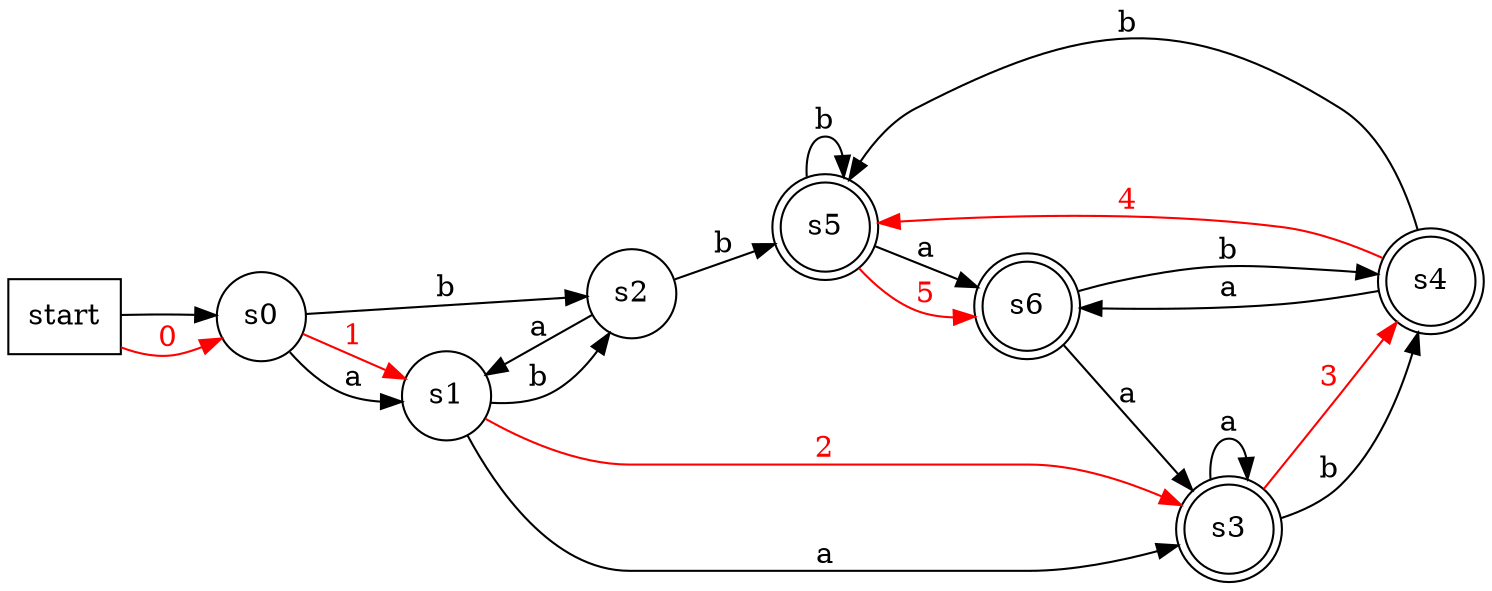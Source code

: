 digraph dfa {
rankdir = LR;
start -> s0;
s0 -> s1 [label = "a"];
s0 -> s2 [label = "b"];
s1 -> s3 [label = "a"];
s1 -> s2 [label = "b"];
s2 -> s1 [label = "a"];
s2 -> s5 [label = "b"];
s3 -> s3 [label = "a"];
s3 -> s4 [label = "b"];
s4 -> s6 [label = "a"];
s4 -> s5 [label = "b"];
s5 -> s6 [label = "a"];
s5 -> s5 [label = "b"];
s6 -> s3 [label = "a"];
s6 -> s4 [label = "b"];
start [shape = box];
s0 [shape = circle];
s1 [shape = circle];
s2 [shape = circle];
s3 [shape = circle];
s4 [shape = circle];
s5 [shape = circle];
s6 [shape = circle];
s3 [shape = doublecircle];
s4 [shape = doublecircle];
s5 [shape = doublecircle];
s6 [shape = doublecircle];

start -> s0 [label = 0, fontcolor = red, color = "red"];
s0 -> s1 [label = 1, fontcolor = red, color = "red"];
s1 -> s3 [label = 2, fontcolor = red, color = "red"];
s3 -> s4 [label = 3, fontcolor = red, color = "red"];
s4 -> s5 [label = 4, fontcolor = red, color = "red"];
s5 -> s6 [label = 5, fontcolor = red, color = "red"];
}
